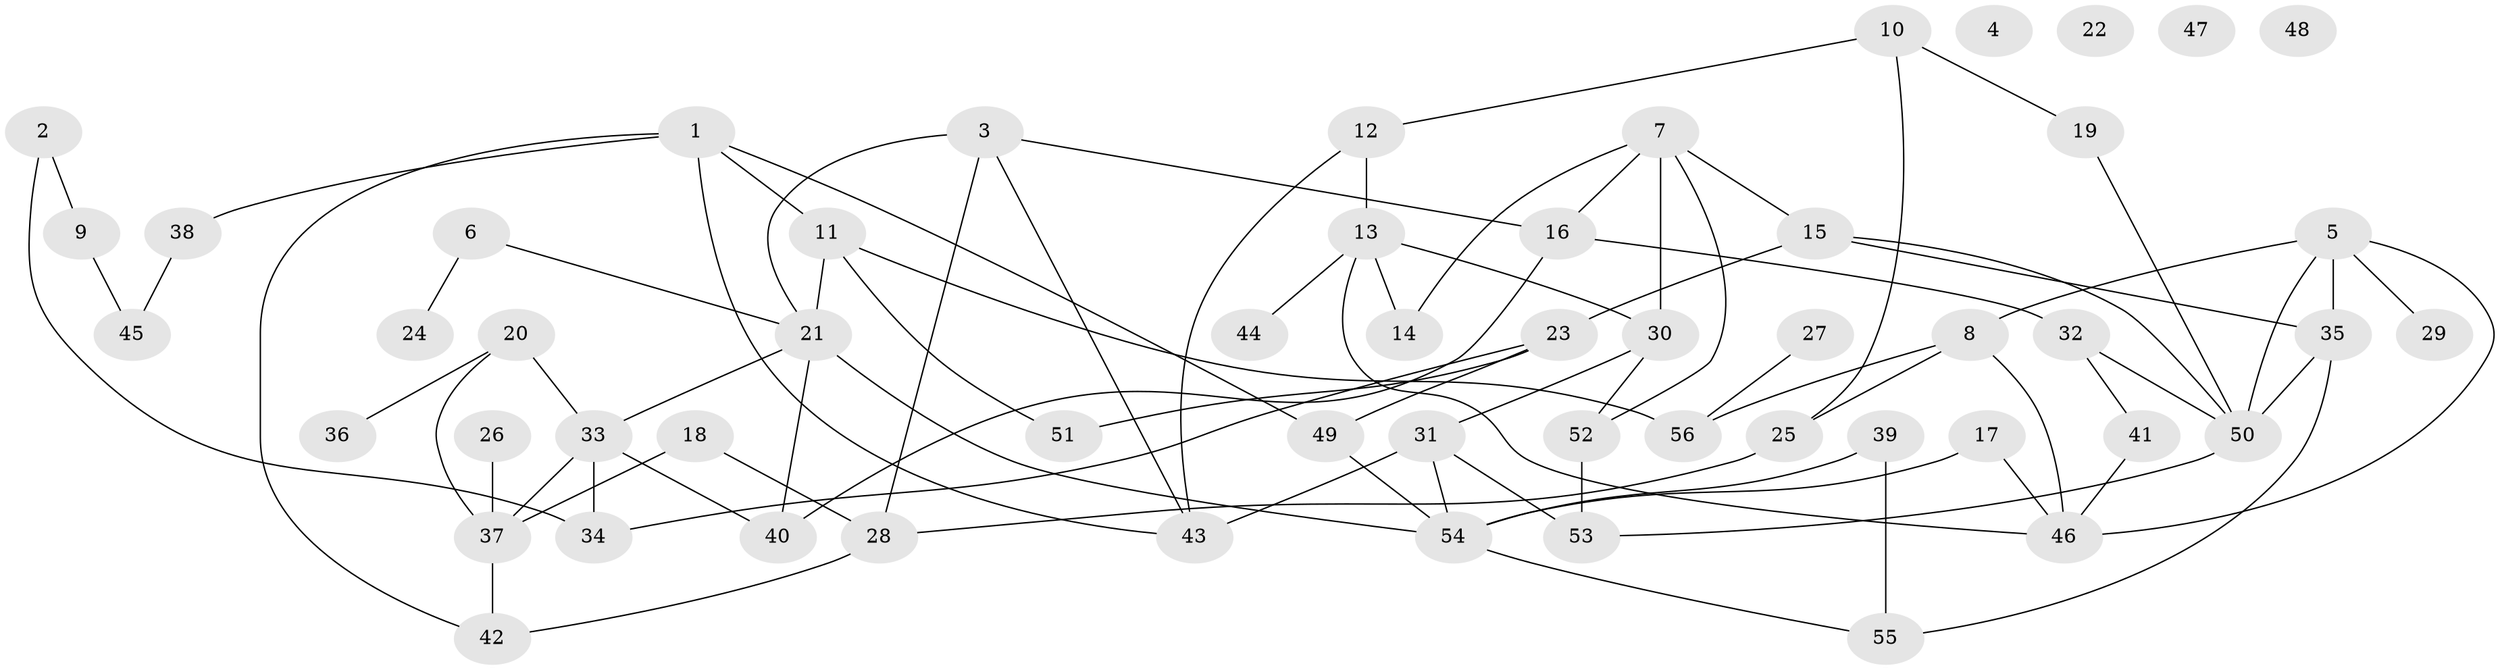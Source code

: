 // coarse degree distribution, {7: 0.08333333333333333, 3: 0.16666666666666666, 6: 0.1388888888888889, 0: 0.1111111111111111, 2: 0.19444444444444445, 4: 0.05555555555555555, 5: 0.1111111111111111, 1: 0.1388888888888889}
// Generated by graph-tools (version 1.1) at 2025/41/03/06/25 10:41:23]
// undirected, 56 vertices, 83 edges
graph export_dot {
graph [start="1"]
  node [color=gray90,style=filled];
  1;
  2;
  3;
  4;
  5;
  6;
  7;
  8;
  9;
  10;
  11;
  12;
  13;
  14;
  15;
  16;
  17;
  18;
  19;
  20;
  21;
  22;
  23;
  24;
  25;
  26;
  27;
  28;
  29;
  30;
  31;
  32;
  33;
  34;
  35;
  36;
  37;
  38;
  39;
  40;
  41;
  42;
  43;
  44;
  45;
  46;
  47;
  48;
  49;
  50;
  51;
  52;
  53;
  54;
  55;
  56;
  1 -- 11;
  1 -- 38;
  1 -- 42;
  1 -- 43;
  1 -- 49;
  2 -- 9;
  2 -- 34;
  3 -- 16;
  3 -- 21;
  3 -- 28;
  3 -- 43;
  5 -- 8;
  5 -- 29;
  5 -- 35;
  5 -- 46;
  5 -- 50;
  6 -- 21;
  6 -- 24;
  7 -- 14;
  7 -- 15;
  7 -- 16;
  7 -- 30;
  7 -- 52;
  8 -- 25;
  8 -- 46;
  8 -- 56;
  9 -- 45;
  10 -- 12;
  10 -- 19;
  10 -- 25;
  11 -- 21;
  11 -- 51;
  11 -- 56;
  12 -- 13;
  12 -- 43;
  13 -- 14;
  13 -- 30;
  13 -- 44;
  13 -- 46;
  15 -- 23;
  15 -- 35;
  15 -- 50;
  16 -- 32;
  16 -- 40;
  17 -- 46;
  17 -- 54;
  18 -- 28;
  18 -- 37;
  19 -- 50;
  20 -- 33;
  20 -- 36;
  20 -- 37;
  21 -- 33;
  21 -- 40;
  21 -- 54;
  23 -- 34;
  23 -- 49;
  23 -- 51;
  25 -- 28;
  26 -- 37;
  27 -- 56;
  28 -- 42;
  30 -- 31;
  30 -- 52;
  31 -- 43;
  31 -- 53;
  31 -- 54;
  32 -- 41;
  32 -- 50;
  33 -- 34;
  33 -- 37;
  33 -- 40;
  35 -- 50;
  35 -- 55;
  37 -- 42;
  38 -- 45;
  39 -- 54;
  39 -- 55;
  41 -- 46;
  49 -- 54;
  50 -- 53;
  52 -- 53;
  54 -- 55;
}
